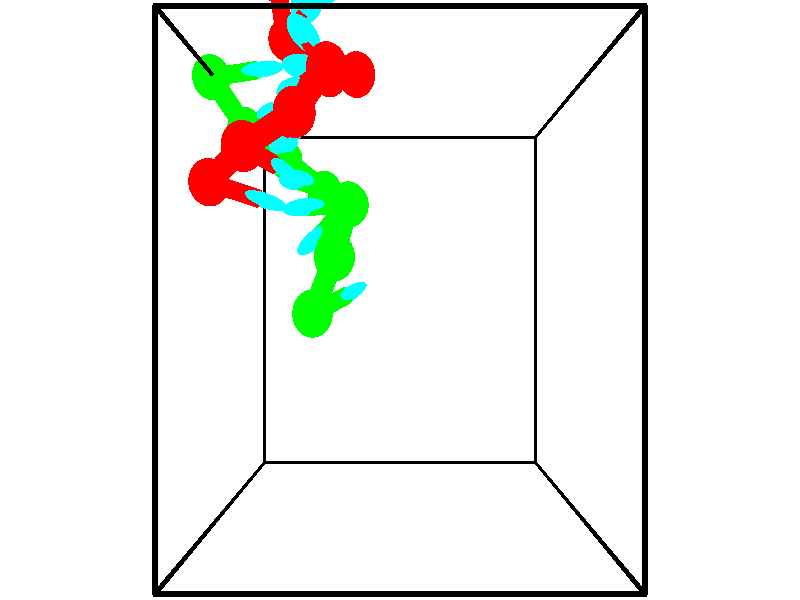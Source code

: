 // switches for output
#declare DRAW_BASES = 1; // possible values are 0, 1; only relevant for DNA ribbons
#declare DRAW_BASES_TYPE = 3; // possible values are 1, 2, 3; only relevant for DNA ribbons
#declare DRAW_FOG = 0; // set to 1 to enable fog

#include "colors.inc"

#include "transforms.inc"
background { rgb <1, 1, 1>}

#default {
   normal{
       ripples 0.25
       frequency 0.20
       turbulence 0.2
       lambda 5
   }
	finish {
		phong 0.1
		phong_size 40.
	}
}

// original window dimensions: 1024x640


// camera settings

camera {
	sky <-0, 1, 0>
	up <-0, 1, 0>
	right 1.6 * <1, 0, 0>
	location <2.5, 2.5, 11.1562>
	look_at <2.5, 2.5, 2.5>
	direction <0, 0, -8.6562>
	angle 67.0682
}


# declare cpy_camera_pos = <2.5, 2.5, 11.1562>;
# if (DRAW_FOG = 1)
fog {
	fog_type 2
	up vnormalize(cpy_camera_pos)
	color rgbt<1,1,1,0.3>
	distance 1e-5
	fog_alt 3e-3
	fog_offset 4
}
# end


// LIGHTS

# declare lum = 6;
global_settings {
	ambient_light rgb lum * <0.05, 0.05, 0.05>
	max_trace_level 15
}# declare cpy_direct_light_amount = 0.25;
light_source
{	1000 * <-1, -1, 1>,
	rgb lum * cpy_direct_light_amount
	parallel
}

light_source
{	1000 * <1, 1, -1>,
	rgb lum * cpy_direct_light_amount
	parallel
}

// strand 0

// nucleotide -1

// particle -1
sphere {
	<0.703582, 6.366685, 2.375206> 0.250000
	pigment { color rgbt <1,0,0,0> }
	no_shadow
}
cylinder {
	<1.075453, 6.271496, 2.487682>,  <1.298575, 6.214382, 2.555168>, 0.100000
	pigment { color rgbt <1,0,0,0> }
	no_shadow
}
cylinder {
	<1.075453, 6.271496, 2.487682>,  <0.703582, 6.366685, 2.375206>, 0.100000
	pigment { color rgbt <1,0,0,0> }
	no_shadow
}

// particle -1
sphere {
	<1.075453, 6.271496, 2.487682> 0.100000
	pigment { color rgbt <1,0,0,0> }
	no_shadow
}
sphere {
	0, 1
	scale<0.080000,0.200000,0.300000>
	matrix <-0.351193, -0.802970, 0.481563,
		0.111188, -0.546450, -0.830078,
		0.929678, -0.237973, 0.281190,
		1.354356, 6.200104, 2.572039>
	pigment { color rgbt <0,1,1,0> }
	no_shadow
}
cylinder {
	<0.821294, 5.685900, 2.282593>,  <0.703582, 6.366685, 2.375206>, 0.130000
	pigment { color rgbt <1,0,0,0> }
	no_shadow
}

// nucleotide -1

// particle -1
sphere {
	<0.821294, 5.685900, 2.282593> 0.250000
	pigment { color rgbt <1,0,0,0> }
	no_shadow
}
cylinder {
	<1.041045, 5.800751, 2.596470>,  <1.172896, 5.869661, 2.784796>, 0.100000
	pigment { color rgbt <1,0,0,0> }
	no_shadow
}
cylinder {
	<1.041045, 5.800751, 2.596470>,  <0.821294, 5.685900, 2.282593>, 0.100000
	pigment { color rgbt <1,0,0,0> }
	no_shadow
}

// particle -1
sphere {
	<1.041045, 5.800751, 2.596470> 0.100000
	pigment { color rgbt <1,0,0,0> }
	no_shadow
}
sphere {
	0, 1
	scale<0.080000,0.200000,0.300000>
	matrix <-0.177076, -0.877769, 0.445158,
		0.816596, -0.383510, -0.431383,
		0.549378, 0.287126, 0.784693,
		1.205859, 5.886889, 2.831878>
	pigment { color rgbt <0,1,1,0> }
	no_shadow
}
cylinder {
	<1.473599, 5.208714, 2.399209>,  <0.821294, 5.685900, 2.282593>, 0.130000
	pigment { color rgbt <1,0,0,0> }
	no_shadow
}

// nucleotide -1

// particle -1
sphere {
	<1.473599, 5.208714, 2.399209> 0.250000
	pigment { color rgbt <1,0,0,0> }
	no_shadow
}
cylinder {
	<1.313489, 5.378754, 2.723942>,  <1.217423, 5.480778, 2.918782>, 0.100000
	pigment { color rgbt <1,0,0,0> }
	no_shadow
}
cylinder {
	<1.313489, 5.378754, 2.723942>,  <1.473599, 5.208714, 2.399209>, 0.100000
	pigment { color rgbt <1,0,0,0> }
	no_shadow
}

// particle -1
sphere {
	<1.313489, 5.378754, 2.723942> 0.100000
	pigment { color rgbt <1,0,0,0> }
	no_shadow
}
sphere {
	0, 1
	scale<0.080000,0.200000,0.300000>
	matrix <-0.206049, -0.904962, 0.372273,
		0.892930, -0.018265, 0.449824,
		-0.400274, 0.425100, 0.811832,
		1.193407, 5.506284, 2.967491>
	pigment { color rgbt <0,1,1,0> }
	no_shadow
}
cylinder {
	<1.916687, 5.023920, 3.040433>,  <1.473599, 5.208714, 2.399209>, 0.130000
	pigment { color rgbt <1,0,0,0> }
	no_shadow
}

// nucleotide -1

// particle -1
sphere {
	<1.916687, 5.023920, 3.040433> 0.250000
	pigment { color rgbt <1,0,0,0> }
	no_shadow
}
cylinder {
	<1.519265, 5.066185, 3.056854>,  <1.280812, 5.091544, 3.066707>, 0.100000
	pigment { color rgbt <1,0,0,0> }
	no_shadow
}
cylinder {
	<1.519265, 5.066185, 3.056854>,  <1.916687, 5.023920, 3.040433>, 0.100000
	pigment { color rgbt <1,0,0,0> }
	no_shadow
}

// particle -1
sphere {
	<1.519265, 5.066185, 3.056854> 0.100000
	pigment { color rgbt <1,0,0,0> }
	no_shadow
}
sphere {
	0, 1
	scale<0.080000,0.200000,0.300000>
	matrix <-0.084771, -0.933002, 0.349746,
		0.075259, 0.344011, 0.935945,
		-0.993554, 0.105663, 0.041054,
		1.221199, 5.097884, 3.069170>
	pigment { color rgbt <0,1,1,0> }
	no_shadow
}
cylinder {
	<1.608333, 4.863121, 3.797441>,  <1.916687, 5.023920, 3.040433>, 0.130000
	pigment { color rgbt <1,0,0,0> }
	no_shadow
}

// nucleotide -1

// particle -1
sphere {
	<1.608333, 4.863121, 3.797441> 0.250000
	pigment { color rgbt <1,0,0,0> }
	no_shadow
}
cylinder {
	<1.333473, 4.804794, 3.512749>,  <1.168557, 4.769798, 3.341933>, 0.100000
	pigment { color rgbt <1,0,0,0> }
	no_shadow
}
cylinder {
	<1.333473, 4.804794, 3.512749>,  <1.608333, 4.863121, 3.797441>, 0.100000
	pigment { color rgbt <1,0,0,0> }
	no_shadow
}

// particle -1
sphere {
	<1.333473, 4.804794, 3.512749> 0.100000
	pigment { color rgbt <1,0,0,0> }
	no_shadow
}
sphere {
	0, 1
	scale<0.080000,0.200000,0.300000>
	matrix <-0.098925, -0.951748, 0.290498,
		-0.719749, 0.270024, 0.639569,
		-0.687150, -0.145816, -0.711732,
		1.127328, 4.761050, 3.299229>
	pigment { color rgbt <0,1,1,0> }
	no_shadow
}
cylinder {
	<1.249464, 4.354041, 4.011723>,  <1.608333, 4.863121, 3.797441>, 0.130000
	pigment { color rgbt <1,0,0,0> }
	no_shadow
}

// nucleotide -1

// particle -1
sphere {
	<1.249464, 4.354041, 4.011723> 0.250000
	pigment { color rgbt <1,0,0,0> }
	no_shadow
}
cylinder {
	<1.125571, 4.343670, 3.631535>,  <1.051236, 4.337447, 3.403422>, 0.100000
	pigment { color rgbt <1,0,0,0> }
	no_shadow
}
cylinder {
	<1.125571, 4.343670, 3.631535>,  <1.249464, 4.354041, 4.011723>, 0.100000
	pigment { color rgbt <1,0,0,0> }
	no_shadow
}

// particle -1
sphere {
	<1.125571, 4.343670, 3.631535> 0.100000
	pigment { color rgbt <1,0,0,0> }
	no_shadow
}
sphere {
	0, 1
	scale<0.080000,0.200000,0.300000>
	matrix <-0.234826, -0.966576, 0.102891,
		-0.921370, 0.255064, 0.293291,
		-0.309732, -0.025928, -0.950470,
		1.032652, 4.335891, 3.346393>
	pigment { color rgbt <0,1,1,0> }
	no_shadow
}
cylinder {
	<0.651150, 4.008188, 4.054604>,  <1.249464, 4.354041, 4.011723>, 0.130000
	pigment { color rgbt <1,0,0,0> }
	no_shadow
}

// nucleotide -1

// particle -1
sphere {
	<0.651150, 4.008188, 4.054604> 0.250000
	pigment { color rgbt <1,0,0,0> }
	no_shadow
}
cylinder {
	<0.803328, 3.965866, 3.687111>,  <0.894634, 3.940473, 3.466615>, 0.100000
	pigment { color rgbt <1,0,0,0> }
	no_shadow
}
cylinder {
	<0.803328, 3.965866, 3.687111>,  <0.651150, 4.008188, 4.054604>, 0.100000
	pigment { color rgbt <1,0,0,0> }
	no_shadow
}

// particle -1
sphere {
	<0.803328, 3.965866, 3.687111> 0.100000
	pigment { color rgbt <1,0,0,0> }
	no_shadow
}
sphere {
	0, 1
	scale<0.080000,0.200000,0.300000>
	matrix <-0.285011, -0.958494, -0.007638,
		-0.879790, 0.264754, -0.394809,
		0.380445, -0.105805, -0.918731,
		0.917461, 3.934124, 3.411491>
	pigment { color rgbt <0,1,1,0> }
	no_shadow
}
cylinder {
	<0.101979, 3.732463, 3.568326>,  <0.651150, 4.008188, 4.054604>, 0.130000
	pigment { color rgbt <1,0,0,0> }
	no_shadow
}

// nucleotide -1

// particle -1
sphere {
	<0.101979, 3.732463, 3.568326> 0.250000
	pigment { color rgbt <1,0,0,0> }
	no_shadow
}
cylinder {
	<0.468124, 3.641994, 3.435085>,  <0.687812, 3.587713, 3.355141>, 0.100000
	pigment { color rgbt <1,0,0,0> }
	no_shadow
}
cylinder {
	<0.468124, 3.641994, 3.435085>,  <0.101979, 3.732463, 3.568326>, 0.100000
	pigment { color rgbt <1,0,0,0> }
	no_shadow
}

// particle -1
sphere {
	<0.468124, 3.641994, 3.435085> 0.100000
	pigment { color rgbt <1,0,0,0> }
	no_shadow
}
sphere {
	0, 1
	scale<0.080000,0.200000,0.300000>
	matrix <-0.221444, -0.973752, 0.052634,
		-0.336262, 0.025584, -0.941421,
		0.915363, -0.226171, -0.333102,
		0.742733, 3.574143, 3.335155>
	pigment { color rgbt <0,1,1,0> }
	no_shadow
}
// strand 1

// nucleotide -1

// particle -1
sphere {
	<1.414016, 2.360398, 3.653282> 0.250000
	pigment { color rgbt <0,1,0,0> }
	no_shadow
}
cylinder {
	<1.650364, 2.477623, 3.352619>,  <1.792172, 2.547958, 3.172221>, 0.100000
	pigment { color rgbt <0,1,0,0> }
	no_shadow
}
cylinder {
	<1.650364, 2.477623, 3.352619>,  <1.414016, 2.360398, 3.653282>, 0.100000
	pigment { color rgbt <0,1,0,0> }
	no_shadow
}

// particle -1
sphere {
	<1.650364, 2.477623, 3.352619> 0.100000
	pigment { color rgbt <0,1,0,0> }
	no_shadow
}
sphere {
	0, 1
	scale<0.080000,0.200000,0.300000>
	matrix <-0.496750, 0.866290, -0.052732,
		0.635700, 0.404543, 0.657443,
		0.590868, 0.293063, -0.751657,
		1.827624, 2.565542, 3.127122>
	pigment { color rgbt <0,1,1,0> }
	no_shadow
}
cylinder {
	<1.694466, 2.942255, 3.737264>,  <1.414016, 2.360398, 3.653282>, 0.130000
	pigment { color rgbt <0,1,0,0> }
	no_shadow
}

// nucleotide -1

// particle -1
sphere {
	<1.694466, 2.942255, 3.737264> 0.250000
	pigment { color rgbt <0,1,0,0> }
	no_shadow
}
cylinder {
	<1.644852, 2.902222, 3.342377>,  <1.615083, 2.878201, 3.105444>, 0.100000
	pigment { color rgbt <0,1,0,0> }
	no_shadow
}
cylinder {
	<1.644852, 2.902222, 3.342377>,  <1.694466, 2.942255, 3.737264>, 0.100000
	pigment { color rgbt <0,1,0,0> }
	no_shadow
}

// particle -1
sphere {
	<1.644852, 2.902222, 3.342377> 0.100000
	pigment { color rgbt <0,1,0,0> }
	no_shadow
}
sphere {
	0, 1
	scale<0.080000,0.200000,0.300000>
	matrix <-0.630957, 0.775817, 0.000623,
		0.765838, 0.622969, -0.159379,
		-0.124037, -0.100084, -0.987217,
		1.607641, 2.872196, 3.046211>
	pigment { color rgbt <0,1,1,0> }
	no_shadow
}
cylinder {
	<1.829274, 3.528224, 3.331691>,  <1.694466, 2.942255, 3.737264>, 0.130000
	pigment { color rgbt <0,1,0,0> }
	no_shadow
}

// nucleotide -1

// particle -1
sphere {
	<1.829274, 3.528224, 3.331691> 0.250000
	pigment { color rgbt <0,1,0,0> }
	no_shadow
}
cylinder {
	<1.549675, 3.328884, 3.126537>,  <1.381916, 3.209280, 3.003445>, 0.100000
	pigment { color rgbt <0,1,0,0> }
	no_shadow
}
cylinder {
	<1.549675, 3.328884, 3.126537>,  <1.829274, 3.528224, 3.331691>, 0.100000
	pigment { color rgbt <0,1,0,0> }
	no_shadow
}

// particle -1
sphere {
	<1.549675, 3.328884, 3.126537> 0.100000
	pigment { color rgbt <0,1,0,0> }
	no_shadow
}
sphere {
	0, 1
	scale<0.080000,0.200000,0.300000>
	matrix <-0.468364, 0.861000, -0.198278,
		0.540404, 0.101621, -0.835246,
		-0.698998, -0.498349, -0.512884,
		1.339976, 3.179379, 2.972672>
	pigment { color rgbt <0,1,1,0> }
	no_shadow
}
cylinder {
	<1.806747, 3.621723, 2.625077>,  <1.829274, 3.528224, 3.331691>, 0.130000
	pigment { color rgbt <0,1,0,0> }
	no_shadow
}

// nucleotide -1

// particle -1
sphere {
	<1.806747, 3.621723, 2.625077> 0.250000
	pigment { color rgbt <0,1,0,0> }
	no_shadow
}
cylinder {
	<1.460697, 3.579479, 2.821201>,  <1.253067, 3.554133, 2.938876>, 0.100000
	pigment { color rgbt <0,1,0,0> }
	no_shadow
}
cylinder {
	<1.460697, 3.579479, 2.821201>,  <1.806747, 3.621723, 2.625077>, 0.100000
	pigment { color rgbt <0,1,0,0> }
	no_shadow
}

// particle -1
sphere {
	<1.460697, 3.579479, 2.821201> 0.100000
	pigment { color rgbt <0,1,0,0> }
	no_shadow
}
sphere {
	0, 1
	scale<0.080000,0.200000,0.300000>
	matrix <-0.204719, 0.966793, -0.152975,
		-0.457874, -0.232718, -0.858018,
		-0.865126, -0.105609, 0.490311,
		1.201159, 3.547796, 2.968295>
	pigment { color rgbt <0,1,1,0> }
	no_shadow
}
cylinder {
	<1.377137, 3.849490, 2.175880>,  <1.806747, 3.621723, 2.625077>, 0.130000
	pigment { color rgbt <0,1,0,0> }
	no_shadow
}

// nucleotide -1

// particle -1
sphere {
	<1.377137, 3.849490, 2.175880> 0.250000
	pigment { color rgbt <0,1,0,0> }
	no_shadow
}
cylinder {
	<1.200989, 3.866756, 2.534592>,  <1.095300, 3.877116, 2.749818>, 0.100000
	pigment { color rgbt <0,1,0,0> }
	no_shadow
}
cylinder {
	<1.200989, 3.866756, 2.534592>,  <1.377137, 3.849490, 2.175880>, 0.100000
	pigment { color rgbt <0,1,0,0> }
	no_shadow
}

// particle -1
sphere {
	<1.200989, 3.866756, 2.534592> 0.100000
	pigment { color rgbt <0,1,0,0> }
	no_shadow
}
sphere {
	0, 1
	scale<0.080000,0.200000,0.300000>
	matrix <-0.219078, 0.963484, -0.153957,
		-0.870677, -0.264262, -0.414833,
		-0.440370, 0.043167, 0.896778,
		1.068878, 3.879706, 2.803625>
	pigment { color rgbt <0,1,1,0> }
	no_shadow
}
cylinder {
	<0.780455, 4.258723, 2.079680>,  <1.377137, 3.849490, 2.175880>, 0.130000
	pigment { color rgbt <0,1,0,0> }
	no_shadow
}

// nucleotide -1

// particle -1
sphere {
	<0.780455, 4.258723, 2.079680> 0.250000
	pigment { color rgbt <0,1,0,0> }
	no_shadow
}
cylinder {
	<0.838047, 4.281158, 2.474876>,  <0.872602, 4.294620, 2.711994>, 0.100000
	pigment { color rgbt <0,1,0,0> }
	no_shadow
}
cylinder {
	<0.838047, 4.281158, 2.474876>,  <0.780455, 4.258723, 2.079680>, 0.100000
	pigment { color rgbt <0,1,0,0> }
	no_shadow
}

// particle -1
sphere {
	<0.838047, 4.281158, 2.474876> 0.100000
	pigment { color rgbt <0,1,0,0> }
	no_shadow
}
sphere {
	0, 1
	scale<0.080000,0.200000,0.300000>
	matrix <-0.197795, 0.979877, -0.026803,
		-0.969612, -0.191560, 0.152176,
		0.143980, 0.056089, 0.987990,
		0.881241, 4.297985, 2.771273>
	pigment { color rgbt <0,1,1,0> }
	no_shadow
}
cylinder {
	<0.234643, 4.598040, 2.326124>,  <0.780455, 4.258723, 2.079680>, 0.130000
	pigment { color rgbt <0,1,0,0> }
	no_shadow
}

// nucleotide -1

// particle -1
sphere {
	<0.234643, 4.598040, 2.326124> 0.250000
	pigment { color rgbt <0,1,0,0> }
	no_shadow
}
cylinder {
	<0.532383, 4.643047, 2.589420>,  <0.711027, 4.670052, 2.747398>, 0.100000
	pigment { color rgbt <0,1,0,0> }
	no_shadow
}
cylinder {
	<0.532383, 4.643047, 2.589420>,  <0.234643, 4.598040, 2.326124>, 0.100000
	pigment { color rgbt <0,1,0,0> }
	no_shadow
}

// particle -1
sphere {
	<0.532383, 4.643047, 2.589420> 0.100000
	pigment { color rgbt <0,1,0,0> }
	no_shadow
}
sphere {
	0, 1
	scale<0.080000,0.200000,0.300000>
	matrix <-0.092019, 0.993582, -0.065786,
		-0.661419, -0.011603, 0.749927,
		0.744350, 0.112520, 0.658242,
		0.755688, 4.676803, 2.786893>
	pigment { color rgbt <0,1,1,0> }
	no_shadow
}
cylinder {
	<-0.074733, 5.032796, 2.916249>,  <0.234643, 4.598040, 2.326124>, 0.130000
	pigment { color rgbt <0,1,0,0> }
	no_shadow
}

// nucleotide -1

// particle -1
sphere {
	<-0.074733, 5.032796, 2.916249> 0.250000
	pigment { color rgbt <0,1,0,0> }
	no_shadow
}
cylinder {
	<0.322208, 5.078224, 2.935574>,  <0.560374, 5.105481, 2.947169>, 0.100000
	pigment { color rgbt <0,1,0,0> }
	no_shadow
}
cylinder {
	<0.322208, 5.078224, 2.935574>,  <-0.074733, 5.032796, 2.916249>, 0.100000
	pigment { color rgbt <0,1,0,0> }
	no_shadow
}

// particle -1
sphere {
	<0.322208, 5.078224, 2.935574> 0.100000
	pigment { color rgbt <0,1,0,0> }
	no_shadow
}
sphere {
	0, 1
	scale<0.080000,0.200000,0.300000>
	matrix <-0.119455, 0.982242, 0.144673,
		-0.031024, -0.149338, 0.988299,
		0.992354, 0.113569, 0.048312,
		0.619915, 5.112295, 2.950067>
	pigment { color rgbt <0,1,1,0> }
	no_shadow
}
// box output
cylinder {
	<0.000000, 0.000000, 0.000000>,  <5.000000, 0.000000, 0.000000>, 0.025000
	pigment { color rgbt <0,0,0,0> }
	no_shadow
}
cylinder {
	<0.000000, 0.000000, 0.000000>,  <0.000000, 5.000000, 0.000000>, 0.025000
	pigment { color rgbt <0,0,0,0> }
	no_shadow
}
cylinder {
	<0.000000, 0.000000, 0.000000>,  <0.000000, 0.000000, 5.000000>, 0.025000
	pigment { color rgbt <0,0,0,0> }
	no_shadow
}
cylinder {
	<5.000000, 5.000000, 5.000000>,  <0.000000, 5.000000, 5.000000>, 0.025000
	pigment { color rgbt <0,0,0,0> }
	no_shadow
}
cylinder {
	<5.000000, 5.000000, 5.000000>,  <5.000000, 0.000000, 5.000000>, 0.025000
	pigment { color rgbt <0,0,0,0> }
	no_shadow
}
cylinder {
	<5.000000, 5.000000, 5.000000>,  <5.000000, 5.000000, 0.000000>, 0.025000
	pigment { color rgbt <0,0,0,0> }
	no_shadow
}
cylinder {
	<0.000000, 0.000000, 5.000000>,  <0.000000, 5.000000, 5.000000>, 0.025000
	pigment { color rgbt <0,0,0,0> }
	no_shadow
}
cylinder {
	<0.000000, 0.000000, 5.000000>,  <5.000000, 0.000000, 5.000000>, 0.025000
	pigment { color rgbt <0,0,0,0> }
	no_shadow
}
cylinder {
	<5.000000, 5.000000, 0.000000>,  <0.000000, 5.000000, 0.000000>, 0.025000
	pigment { color rgbt <0,0,0,0> }
	no_shadow
}
cylinder {
	<5.000000, 5.000000, 0.000000>,  <5.000000, 0.000000, 0.000000>, 0.025000
	pigment { color rgbt <0,0,0,0> }
	no_shadow
}
cylinder {
	<5.000000, 0.000000, 5.000000>,  <5.000000, 0.000000, 0.000000>, 0.025000
	pigment { color rgbt <0,0,0,0> }
	no_shadow
}
cylinder {
	<0.000000, 5.000000, 0.000000>,  <0.000000, 5.000000, 5.000000>, 0.025000
	pigment { color rgbt <0,0,0,0> }
	no_shadow
}
// end of box output
